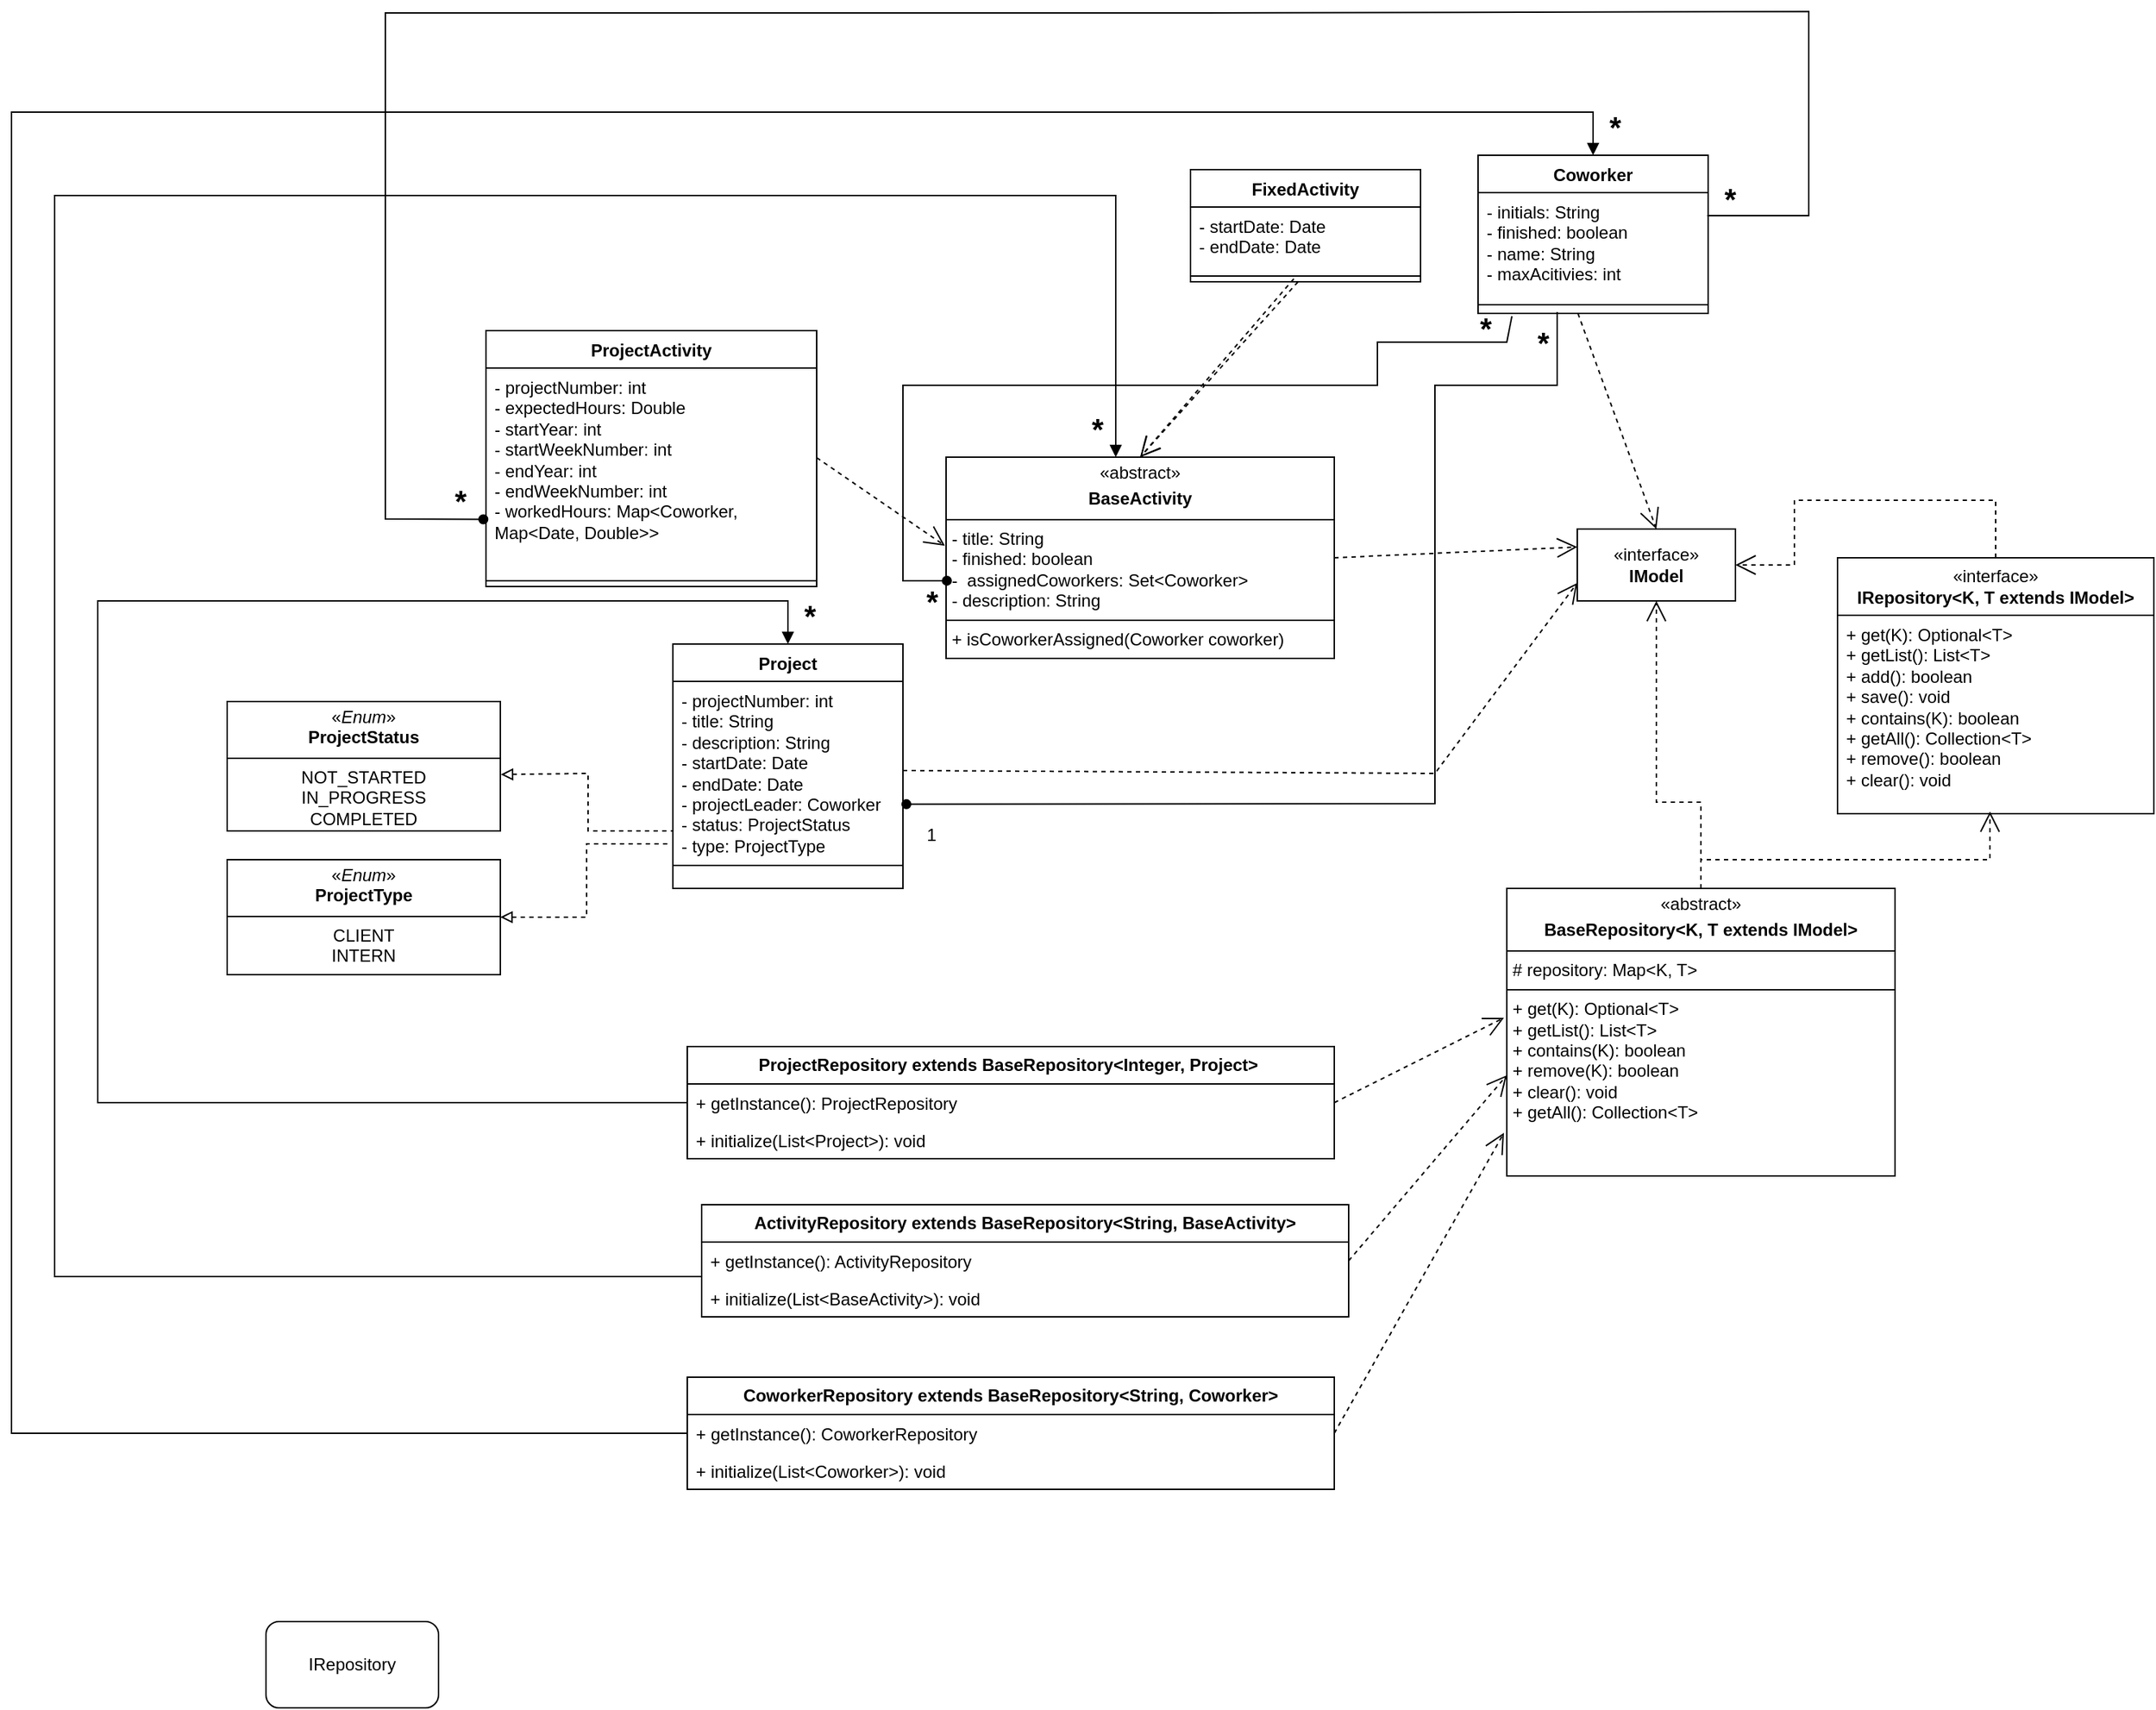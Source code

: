 <mxfile version="27.0.3">
  <diagram id="C5RBs43oDa-KdzZeNtuy" name="Page-1">
    <mxGraphModel dx="3166" dy="2806" grid="1" gridSize="10" guides="1" tooltips="1" connect="1" arrows="1" fold="1" page="1" pageScale="1" pageWidth="827" pageHeight="1169" math="0" shadow="0">
      <root>
        <mxCell id="WIyWlLk6GJQsqaUBKTNV-0" />
        <mxCell id="WIyWlLk6GJQsqaUBKTNV-1" parent="WIyWlLk6GJQsqaUBKTNV-0" />
        <mxCell id="IBaH23aDXtOCL7bZwqXn-1" value="«interface»&lt;div&gt;&lt;b&gt;IRepository&lt;/b&gt;&lt;span style=&quot;background-color: transparent;&quot;&gt;&lt;b&gt;&amp;lt;K, T extends IModel&amp;gt;&lt;/b&gt;&lt;/span&gt;&lt;/div&gt;" style="swimlane;fontStyle=0;childLayout=stackLayout;horizontal=1;startSize=40;fillColor=none;horizontalStack=0;resizeParent=1;resizeParentMax=0;resizeLast=0;collapsible=1;marginBottom=0;whiteSpace=wrap;html=1;" parent="WIyWlLk6GJQsqaUBKTNV-1" vertex="1">
          <mxGeometry x="560" y="-400" width="220" height="178" as="geometry" />
        </mxCell>
        <mxCell id="IBaH23aDXtOCL7bZwqXn-4" value="&lt;div&gt;+ get(K):&amp;nbsp;&lt;span style=&quot;background-color: transparent;&quot;&gt;Optional&amp;lt;T&amp;gt;&lt;/span&gt;&lt;/div&gt;&lt;div&gt;&lt;span style=&quot;background-color: transparent; color: light-dark(rgb(0, 0, 0), rgb(255, 255, 255));&quot;&gt;+ getList(): List&amp;lt;T&amp;gt;&lt;/span&gt;&lt;/div&gt;+&amp;nbsp;add(): boolean&lt;div&gt;+ save(): void&lt;/div&gt;&lt;div&gt;+ contains(K): boolean&lt;/div&gt;&lt;div&gt;+ getAll(): Collection&amp;lt;T&amp;gt;&lt;/div&gt;&lt;div&gt;+ remove(): boolean&lt;/div&gt;&lt;div&gt;+ clear(): void&lt;/div&gt;" style="text;strokeColor=none;fillColor=none;align=left;verticalAlign=top;spacingLeft=4;spacingRight=4;overflow=hidden;rotatable=0;points=[[0,0.5],[1,0.5]];portConstraint=eastwest;whiteSpace=wrap;html=1;" parent="IBaH23aDXtOCL7bZwqXn-1" vertex="1">
          <mxGeometry y="40" width="220" height="138" as="geometry" />
        </mxCell>
        <mxCell id="IBaH23aDXtOCL7bZwqXn-11" value="«interface»&lt;br&gt;&lt;b&gt;IModel&lt;/b&gt;" style="html=1;whiteSpace=wrap;" parent="WIyWlLk6GJQsqaUBKTNV-1" vertex="1">
          <mxGeometry x="379" y="-420" width="110" height="50" as="geometry" />
        </mxCell>
        <mxCell id="IBaH23aDXtOCL7bZwqXn-13" value="" style="endArrow=open;endSize=12;dashed=1;html=1;rounded=0;exitX=0.5;exitY=0;exitDx=0;exitDy=0;entryX=1;entryY=0.5;entryDx=0;entryDy=0;" parent="WIyWlLk6GJQsqaUBKTNV-1" source="IBaH23aDXtOCL7bZwqXn-1" target="IBaH23aDXtOCL7bZwqXn-11" edge="1">
          <mxGeometry width="160" relative="1" as="geometry">
            <mxPoint x="360" y="-200" as="sourcePoint" />
            <mxPoint x="520" y="-200" as="targetPoint" />
            <Array as="points">
              <mxPoint x="670" y="-440" />
              <mxPoint x="530" y="-440" />
              <mxPoint x="530" y="-395" />
            </Array>
            <mxPoint as="offset" />
          </mxGeometry>
        </mxCell>
        <mxCell id="IBaH23aDXtOCL7bZwqXn-14" value="&lt;p style=&quot;margin:0px;margin-top:4px;text-align:center;&quot;&gt;«abstract»&lt;/p&gt;&lt;p style=&quot;margin:0px;margin-top:4px;text-align:center;&quot;&gt;&lt;b&gt;BaseRepository&lt;/b&gt;&lt;span style=&quot;background-color: transparent; text-align: left;&quot;&gt;&lt;b&gt;&amp;lt;K, T extends IModel&amp;gt;&lt;/b&gt;&lt;/span&gt;&lt;/p&gt;&lt;hr size=&quot;1&quot; style=&quot;border-style:solid;&quot;&gt;&lt;p style=&quot;margin:0px;margin-left:4px;&quot;&gt;# repository: Map&amp;lt;K, T&amp;gt;&amp;nbsp;&amp;nbsp;&lt;/p&gt;&lt;hr size=&quot;1&quot; style=&quot;border-style:solid;&quot;&gt;&lt;p style=&quot;margin:0px;margin-left:4px;&quot;&gt;&lt;span style=&quot;background-color: transparent; color: light-dark(rgb(0, 0, 0), rgb(255, 255, 255));&quot;&gt;+ get(K): Optional&amp;lt;T&amp;gt;&amp;nbsp; &amp;nbsp; &amp;nbsp; &amp;nbsp; &amp;nbsp; &amp;nbsp; &amp;nbsp; &amp;nbsp; &amp;nbsp; &amp;nbsp; &amp;nbsp; &amp;nbsp; &amp;nbsp; &amp;nbsp; &amp;nbsp; &amp;nbsp; &amp;nbsp; &amp;nbsp; &amp;nbsp; &amp;nbsp;&lt;/span&gt;&lt;/p&gt;&lt;p style=&quot;margin:0px;margin-left:4px;&quot;&gt;+ getList(): List&amp;lt;T&amp;gt;&amp;nbsp; &amp;nbsp; &amp;nbsp; &amp;nbsp; &amp;nbsp; &amp;nbsp; &amp;nbsp; &amp;nbsp; &amp;nbsp; &amp;nbsp; &amp;nbsp; &amp;nbsp; &amp;nbsp; &amp;nbsp; &amp;nbsp; &amp;nbsp; &amp;nbsp; &amp;nbsp; &amp;nbsp; &amp;nbsp;&amp;nbsp;&lt;/p&gt;&lt;p style=&quot;margin:0px;margin-left:4px;&quot;&gt;+ contains(K): boolean&amp;nbsp; &amp;nbsp; &amp;nbsp; &amp;nbsp; &amp;nbsp; &amp;nbsp; &amp;nbsp; &amp;nbsp; &amp;nbsp; &amp;nbsp; &amp;nbsp; &amp;nbsp; &amp;nbsp; &amp;nbsp; &amp;nbsp; &amp;nbsp; &amp;nbsp; &amp;nbsp; &amp;nbsp;&amp;nbsp;&lt;/p&gt;&lt;p style=&quot;margin:0px;margin-left:4px;&quot;&gt;+ remove(K): boolean&amp;nbsp; &amp;nbsp; &amp;nbsp; &amp;nbsp; &amp;nbsp; &amp;nbsp; &amp;nbsp; &amp;nbsp; &amp;nbsp; &amp;nbsp; &amp;nbsp; &amp;nbsp; &amp;nbsp; &amp;nbsp; &amp;nbsp; &amp;nbsp; &amp;nbsp; &amp;nbsp; &amp;nbsp; &amp;nbsp;&amp;nbsp;&lt;/p&gt;&lt;p style=&quot;margin:0px;margin-left:4px;&quot;&gt;+ clear(): void&amp;nbsp; &amp;nbsp; &amp;nbsp; &amp;nbsp; &amp;nbsp; &amp;nbsp; &amp;nbsp; &amp;nbsp; &amp;nbsp; &amp;nbsp; &amp;nbsp; &amp;nbsp; &amp;nbsp; &amp;nbsp; &amp;nbsp; &amp;nbsp; &amp;nbsp; &amp;nbsp; &amp;nbsp; &amp;nbsp; &amp;nbsp; &amp;nbsp;&amp;nbsp;&lt;/p&gt;&lt;p style=&quot;margin:0px;margin-left:4px;&quot;&gt;+ getAll(): Collection&amp;lt;T&amp;gt;&amp;nbsp;&amp;nbsp;&lt;/p&gt;" style="verticalAlign=top;align=left;overflow=fill;html=1;whiteSpace=wrap;" parent="WIyWlLk6GJQsqaUBKTNV-1" vertex="1">
          <mxGeometry x="330" y="-170" width="270" height="200" as="geometry" />
        </mxCell>
        <mxCell id="IBaH23aDXtOCL7bZwqXn-15" value="" style="endArrow=open;endSize=12;dashed=1;html=1;rounded=0;exitX=0.5;exitY=0;exitDx=0;exitDy=0;entryX=0.5;entryY=1;entryDx=0;entryDy=0;" parent="WIyWlLk6GJQsqaUBKTNV-1" source="IBaH23aDXtOCL7bZwqXn-14" target="IBaH23aDXtOCL7bZwqXn-11" edge="1">
          <mxGeometry width="160" relative="1" as="geometry">
            <mxPoint x="401" y="-227" as="sourcePoint" />
            <mxPoint x="220" y="-222" as="targetPoint" />
            <Array as="points">
              <mxPoint x="465" y="-230" />
              <mxPoint x="434" y="-230" />
            </Array>
            <mxPoint as="offset" />
          </mxGeometry>
        </mxCell>
        <mxCell id="IBaH23aDXtOCL7bZwqXn-16" value="" style="endArrow=open;endSize=12;dashed=1;html=1;rounded=0;exitX=0.5;exitY=0;exitDx=0;exitDy=0;entryX=0.482;entryY=0.989;entryDx=0;entryDy=0;entryPerimeter=0;" parent="WIyWlLk6GJQsqaUBKTNV-1" source="IBaH23aDXtOCL7bZwqXn-14" target="IBaH23aDXtOCL7bZwqXn-4" edge="1">
          <mxGeometry width="160" relative="1" as="geometry">
            <mxPoint x="691" y="-22" as="sourcePoint" />
            <mxPoint x="660" y="-222" as="targetPoint" />
            <Array as="points">
              <mxPoint x="465" y="-190" />
              <mxPoint x="666" y="-190" />
            </Array>
            <mxPoint as="offset" />
          </mxGeometry>
        </mxCell>
        <mxCell id="IBaH23aDXtOCL7bZwqXn-18" value="&lt;b&gt;ActivityRepository extends BaseRepository&amp;lt;String, BaseActivity&amp;gt;&lt;/b&gt;" style="swimlane;fontStyle=0;childLayout=stackLayout;horizontal=1;startSize=26;fillColor=none;horizontalStack=0;resizeParent=1;resizeParentMax=0;resizeLast=0;collapsible=1;marginBottom=0;whiteSpace=wrap;html=1;" parent="WIyWlLk6GJQsqaUBKTNV-1" vertex="1">
          <mxGeometry x="-230" y="50" width="450" height="78" as="geometry" />
        </mxCell>
        <mxCell id="IBaH23aDXtOCL7bZwqXn-19" value="+&amp;nbsp;getInstance(): ActivityRepository" style="text;strokeColor=none;fillColor=none;align=left;verticalAlign=top;spacingLeft=4;spacingRight=4;overflow=hidden;rotatable=0;points=[[0,0.5],[1,0.5]];portConstraint=eastwest;whiteSpace=wrap;html=1;" parent="IBaH23aDXtOCL7bZwqXn-18" vertex="1">
          <mxGeometry y="26" width="450" height="26" as="geometry" />
        </mxCell>
        <mxCell id="IBaH23aDXtOCL7bZwqXn-20" value="+ initialize(List&amp;lt;BaseActivity&amp;gt;): void" style="text;strokeColor=none;fillColor=none;align=left;verticalAlign=top;spacingLeft=4;spacingRight=4;overflow=hidden;rotatable=0;points=[[0,0.5],[1,0.5]];portConstraint=eastwest;whiteSpace=wrap;html=1;" parent="IBaH23aDXtOCL7bZwqXn-18" vertex="1">
          <mxGeometry y="52" width="450" height="26" as="geometry" />
        </mxCell>
        <mxCell id="IBaH23aDXtOCL7bZwqXn-23" value="&lt;b&gt;CoworkerRepository extends BaseRepository&amp;lt;String, Coworker&amp;gt;&lt;/b&gt;" style="swimlane;fontStyle=0;childLayout=stackLayout;horizontal=1;startSize=26;fillColor=none;horizontalStack=0;resizeParent=1;resizeParentMax=0;resizeLast=0;collapsible=1;marginBottom=0;whiteSpace=wrap;html=1;" parent="WIyWlLk6GJQsqaUBKTNV-1" vertex="1">
          <mxGeometry x="-240" y="170" width="450" height="78" as="geometry" />
        </mxCell>
        <mxCell id="IBaH23aDXtOCL7bZwqXn-24" value="+&amp;nbsp;getInstance(): CoworkerRepository" style="text;strokeColor=none;fillColor=none;align=left;verticalAlign=top;spacingLeft=4;spacingRight=4;overflow=hidden;rotatable=0;points=[[0,0.5],[1,0.5]];portConstraint=eastwest;whiteSpace=wrap;html=1;" parent="IBaH23aDXtOCL7bZwqXn-23" vertex="1">
          <mxGeometry y="26" width="450" height="26" as="geometry" />
        </mxCell>
        <mxCell id="IBaH23aDXtOCL7bZwqXn-25" value="+ initialize(List&amp;lt;Coworker&amp;gt;): void" style="text;strokeColor=none;fillColor=none;align=left;verticalAlign=top;spacingLeft=4;spacingRight=4;overflow=hidden;rotatable=0;points=[[0,0.5],[1,0.5]];portConstraint=eastwest;whiteSpace=wrap;html=1;" parent="IBaH23aDXtOCL7bZwqXn-23" vertex="1">
          <mxGeometry y="52" width="450" height="26" as="geometry" />
        </mxCell>
        <mxCell id="IBaH23aDXtOCL7bZwqXn-26" value="&lt;b&gt;ProjectRepository extends BaseRepository&amp;lt;Integer, Project&amp;gt;&amp;nbsp;&lt;/b&gt;" style="swimlane;fontStyle=0;childLayout=stackLayout;horizontal=1;startSize=26;fillColor=none;horizontalStack=0;resizeParent=1;resizeParentMax=0;resizeLast=0;collapsible=1;marginBottom=0;whiteSpace=wrap;html=1;" parent="WIyWlLk6GJQsqaUBKTNV-1" vertex="1">
          <mxGeometry x="-240" y="-60" width="450" height="78" as="geometry" />
        </mxCell>
        <mxCell id="IBaH23aDXtOCL7bZwqXn-27" value="+&amp;nbsp;getInstance(): ProjectRepository" style="text;strokeColor=none;fillColor=none;align=left;verticalAlign=top;spacingLeft=4;spacingRight=4;overflow=hidden;rotatable=0;points=[[0,0.5],[1,0.5]];portConstraint=eastwest;whiteSpace=wrap;html=1;" parent="IBaH23aDXtOCL7bZwqXn-26" vertex="1">
          <mxGeometry y="26" width="450" height="26" as="geometry" />
        </mxCell>
        <mxCell id="IBaH23aDXtOCL7bZwqXn-28" value="+ initialize(List&amp;lt;Project&amp;gt;): void" style="text;strokeColor=none;fillColor=none;align=left;verticalAlign=top;spacingLeft=4;spacingRight=4;overflow=hidden;rotatable=0;points=[[0,0.5],[1,0.5]];portConstraint=eastwest;whiteSpace=wrap;html=1;" parent="IBaH23aDXtOCL7bZwqXn-26" vertex="1">
          <mxGeometry y="52" width="450" height="26" as="geometry" />
        </mxCell>
        <mxCell id="IBaH23aDXtOCL7bZwqXn-29" value="" style="endArrow=open;endSize=12;dashed=1;html=1;rounded=0;exitX=1;exitY=0.5;exitDx=0;exitDy=0;entryX=0;entryY=0.65;entryDx=0;entryDy=0;entryPerimeter=0;" parent="WIyWlLk6GJQsqaUBKTNV-1" source="IBaH23aDXtOCL7bZwqXn-19" target="IBaH23aDXtOCL7bZwqXn-14" edge="1">
          <mxGeometry x="0.001" width="160" relative="1" as="geometry">
            <mxPoint x="150" y="50" as="sourcePoint" />
            <mxPoint x="310" y="50" as="targetPoint" />
            <mxPoint as="offset" />
          </mxGeometry>
        </mxCell>
        <mxCell id="IBaH23aDXtOCL7bZwqXn-30" value="" style="endArrow=open;endSize=12;dashed=1;html=1;rounded=0;exitX=1;exitY=0.5;exitDx=0;exitDy=0;" parent="WIyWlLk6GJQsqaUBKTNV-1" source="IBaH23aDXtOCL7bZwqXn-24" edge="1">
          <mxGeometry width="160" relative="1" as="geometry">
            <mxPoint x="150" y="50" as="sourcePoint" />
            <mxPoint x="328" as="targetPoint" />
          </mxGeometry>
        </mxCell>
        <mxCell id="IBaH23aDXtOCL7bZwqXn-31" value="" style="endArrow=open;endSize=12;dashed=1;html=1;rounded=0;exitX=1;exitY=0.5;exitDx=0;exitDy=0;" parent="WIyWlLk6GJQsqaUBKTNV-1" source="IBaH23aDXtOCL7bZwqXn-27" edge="1">
          <mxGeometry width="160" relative="1" as="geometry">
            <mxPoint x="150" y="50" as="sourcePoint" />
            <mxPoint x="328" y="-80" as="targetPoint" />
          </mxGeometry>
        </mxCell>
        <mxCell id="IBaH23aDXtOCL7bZwqXn-39" value="&lt;p style=&quot;margin:0px;margin-top:4px;text-align:center;&quot;&gt;«abstract»&lt;/p&gt;&lt;p style=&quot;text-align: center; margin: 4px 0px 0px;&quot;&gt;&lt;span style=&quot;background-color: transparent; text-align: left;&quot;&gt;&lt;b&gt;BaseActivity&lt;/b&gt;&lt;/span&gt;&lt;/p&gt;&lt;hr size=&quot;1&quot; style=&quot;border-style:solid;&quot;&gt;&lt;p style=&quot;margin:0px;margin-left:4px;&quot;&gt;- title: String&lt;/p&gt;&lt;p style=&quot;margin:0px;margin-left:4px;&quot;&gt;&lt;span style=&quot;background-color: transparent; color: light-dark(rgb(0, 0, 0), rgb(255, 255, 255));&quot;&gt;- finished: boolean&lt;/span&gt;&lt;/p&gt;&lt;p style=&quot;margin:0px;margin-left:4px;&quot;&gt;&lt;span style=&quot;background-color: transparent; color: light-dark(rgb(0, 0, 0), rgb(255, 255, 255));&quot;&gt;-&amp;nbsp;&amp;nbsp;&lt;/span&gt;&lt;span style=&quot;background-color: transparent;&quot;&gt;assignedCoworkers:&amp;nbsp;&lt;/span&gt;&lt;span style=&quot;background-color: transparent;&quot;&gt;Set&amp;lt;Coworker&amp;gt;&lt;/span&gt;&lt;/p&gt;&lt;p style=&quot;margin:0px;margin-left:4px;&quot;&gt;&lt;span style=&quot;background-color: transparent; color: light-dark(rgb(0, 0, 0), rgb(255, 255, 255));&quot;&gt;- description: String&amp;nbsp;&amp;nbsp;&lt;/span&gt;&lt;/p&gt;&lt;hr size=&quot;1&quot; style=&quot;border-style:solid;&quot;&gt;&lt;p style=&quot;margin:0px;margin-left:4px;&quot;&gt;+&amp;nbsp;&lt;span style=&quot;background-color: transparent;&quot;&gt;isCoworkerAssigned(Coworker coworker)&amp;nbsp; &amp;nbsp; &amp;nbsp; &amp;nbsp; &amp;nbsp;&lt;/span&gt;&lt;/p&gt;" style="verticalAlign=top;align=left;overflow=fill;html=1;whiteSpace=wrap;" vertex="1" parent="WIyWlLk6GJQsqaUBKTNV-1">
          <mxGeometry x="-60" y="-470" width="270" height="140" as="geometry" />
        </mxCell>
        <mxCell id="8_3VZWDGs2OUQGdUfCkf-6" value="Coworker&lt;div&gt;&lt;br&gt;&lt;/div&gt;" style="swimlane;fontStyle=1;align=center;verticalAlign=top;childLayout=stackLayout;horizontal=1;startSize=26;horizontalStack=0;resizeParent=1;resizeParentMax=0;resizeLast=0;collapsible=1;marginBottom=0;whiteSpace=wrap;html=1;" vertex="1" parent="WIyWlLk6GJQsqaUBKTNV-1">
          <mxGeometry x="310" y="-680" width="160" height="110" as="geometry" />
        </mxCell>
        <mxCell id="8_3VZWDGs2OUQGdUfCkf-7" value="- initials: String&lt;div&gt;- finished: boolean&lt;/div&gt;&lt;div&gt;- name: String&lt;/div&gt;&lt;div&gt;- maxAcitivies: int&lt;/div&gt;" style="text;strokeColor=none;fillColor=none;align=left;verticalAlign=top;spacingLeft=4;spacingRight=4;overflow=hidden;rotatable=0;points=[[0,0.5],[1,0.5]];portConstraint=eastwest;whiteSpace=wrap;html=1;" vertex="1" parent="8_3VZWDGs2OUQGdUfCkf-6">
          <mxGeometry y="26" width="160" height="74" as="geometry" />
        </mxCell>
        <mxCell id="8_3VZWDGs2OUQGdUfCkf-8" value="" style="line;strokeWidth=1;fillColor=none;align=left;verticalAlign=middle;spacingTop=-1;spacingLeft=3;spacingRight=3;rotatable=0;labelPosition=right;points=[];portConstraint=eastwest;strokeColor=inherit;" vertex="1" parent="8_3VZWDGs2OUQGdUfCkf-6">
          <mxGeometry y="100" width="160" height="8" as="geometry" />
        </mxCell>
        <mxCell id="8_3VZWDGs2OUQGdUfCkf-9" value="&lt;br&gt;&lt;div&gt;&lt;br&gt;&lt;/div&gt;" style="text;strokeColor=none;fillColor=none;align=left;verticalAlign=top;spacingLeft=4;spacingRight=4;overflow=hidden;rotatable=0;points=[[0,0.5],[1,0.5]];portConstraint=eastwest;whiteSpace=wrap;html=1;" vertex="1" parent="8_3VZWDGs2OUQGdUfCkf-6">
          <mxGeometry y="108" width="160" height="2" as="geometry" />
        </mxCell>
        <mxCell id="IBaH23aDXtOCL7bZwqXn-40" value="" style="endArrow=open;endSize=12;dashed=1;html=1;rounded=0;entryX=0;entryY=0.25;entryDx=0;entryDy=0;exitX=1;exitY=0.5;exitDx=0;exitDy=0;" edge="1" parent="WIyWlLk6GJQsqaUBKTNV-1" source="IBaH23aDXtOCL7bZwqXn-39" target="IBaH23aDXtOCL7bZwqXn-11">
          <mxGeometry width="160" relative="1" as="geometry">
            <mxPoint x="260" y="-360" as="sourcePoint" />
            <mxPoint x="190" y="-200" as="targetPoint" />
          </mxGeometry>
        </mxCell>
        <mxCell id="8_3VZWDGs2OUQGdUfCkf-11" value="" style="endArrow=open;endSize=12;dashed=1;html=1;rounded=0;exitX=0.434;exitY=0.98;exitDx=0;exitDy=0;exitPerimeter=0;entryX=0.5;entryY=0;entryDx=0;entryDy=0;" edge="1" parent="WIyWlLk6GJQsqaUBKTNV-1" source="8_3VZWDGs2OUQGdUfCkf-9" target="IBaH23aDXtOCL7bZwqXn-11">
          <mxGeometry x="0.032" y="4" width="160" relative="1" as="geometry">
            <mxPoint x="190" y="-480" as="sourcePoint" />
            <mxPoint x="350" y="-480" as="targetPoint" />
            <mxPoint as="offset" />
          </mxGeometry>
        </mxCell>
        <mxCell id="8_3VZWDGs2OUQGdUfCkf-12" value="FixedActivity" style="swimlane;fontStyle=1;align=center;verticalAlign=top;childLayout=stackLayout;horizontal=1;startSize=26;horizontalStack=0;resizeParent=1;resizeParentMax=0;resizeLast=0;collapsible=1;marginBottom=0;whiteSpace=wrap;html=1;" vertex="1" parent="WIyWlLk6GJQsqaUBKTNV-1">
          <mxGeometry x="110" y="-670" width="160" height="78" as="geometry" />
        </mxCell>
        <mxCell id="8_3VZWDGs2OUQGdUfCkf-13" value="- startDate: Date&lt;div&gt;- endDate: Date&lt;/div&gt;&lt;div&gt;&lt;br&gt;&lt;/div&gt;" style="text;strokeColor=none;fillColor=none;align=left;verticalAlign=top;spacingLeft=4;spacingRight=4;overflow=hidden;rotatable=0;points=[[0,0.5],[1,0.5]];portConstraint=eastwest;whiteSpace=wrap;html=1;" vertex="1" parent="8_3VZWDGs2OUQGdUfCkf-12">
          <mxGeometry y="26" width="160" height="44" as="geometry" />
        </mxCell>
        <mxCell id="8_3VZWDGs2OUQGdUfCkf-14" value="" style="line;strokeWidth=1;fillColor=none;align=left;verticalAlign=middle;spacingTop=-1;spacingLeft=3;spacingRight=3;rotatable=0;labelPosition=right;points=[];portConstraint=eastwest;strokeColor=inherit;" vertex="1" parent="8_3VZWDGs2OUQGdUfCkf-12">
          <mxGeometry y="70" width="160" height="8" as="geometry" />
        </mxCell>
        <mxCell id="xcSbVINdADpEaHBpWQ3A-0" value="&lt;div&gt;Project&lt;/div&gt;" style="swimlane;fontStyle=1;align=center;verticalAlign=top;childLayout=stackLayout;horizontal=1;startSize=26;horizontalStack=0;resizeParent=1;resizeParentMax=0;resizeLast=0;collapsible=1;marginBottom=0;whiteSpace=wrap;html=1;" vertex="1" parent="WIyWlLk6GJQsqaUBKTNV-1">
          <mxGeometry x="-250" y="-340" width="160" height="170" as="geometry" />
        </mxCell>
        <mxCell id="xcSbVINdADpEaHBpWQ3A-1" value="- projectNumber: int&lt;div&gt;- title: String&lt;/div&gt;&lt;div&gt;- description: String&lt;/div&gt;&lt;div&gt;- startDate: Date&lt;/div&gt;&lt;div&gt;-&amp;nbsp;endDate: Date&lt;/div&gt;&lt;div&gt;-&amp;nbsp;projectLeader: Coworker&lt;/div&gt;&lt;div&gt;-&amp;nbsp;status:&amp;nbsp;ProjectStatus&lt;/div&gt;&lt;div&gt;-&amp;nbsp;type:&amp;nbsp;ProjectType&lt;/div&gt;&lt;div&gt;&lt;br&gt;&lt;/div&gt;" style="text;strokeColor=none;fillColor=none;align=left;verticalAlign=top;spacingLeft=4;spacingRight=4;overflow=hidden;rotatable=0;points=[[0,0.5],[1,0.5]];portConstraint=eastwest;whiteSpace=wrap;html=1;" vertex="1" parent="xcSbVINdADpEaHBpWQ3A-0">
          <mxGeometry y="26" width="160" height="124" as="geometry" />
        </mxCell>
        <mxCell id="xcSbVINdADpEaHBpWQ3A-2" value="" style="line;strokeWidth=1;fillColor=none;align=left;verticalAlign=middle;spacingTop=-1;spacingLeft=3;spacingRight=3;rotatable=0;labelPosition=right;points=[];portConstraint=eastwest;strokeColor=inherit;" vertex="1" parent="xcSbVINdADpEaHBpWQ3A-0">
          <mxGeometry y="150" width="160" height="8" as="geometry" />
        </mxCell>
        <mxCell id="xcSbVINdADpEaHBpWQ3A-3" value="&lt;div&gt;&lt;br&gt;&lt;/div&gt;" style="text;strokeColor=none;fillColor=none;align=left;verticalAlign=top;spacingLeft=4;spacingRight=4;overflow=hidden;rotatable=0;points=[[0,0.5],[1,0.5]];portConstraint=eastwest;whiteSpace=wrap;html=1;" vertex="1" parent="xcSbVINdADpEaHBpWQ3A-0">
          <mxGeometry y="158" width="160" height="12" as="geometry" />
        </mxCell>
        <mxCell id="xcSbVINdADpEaHBpWQ3A-4" value="" style="endArrow=open;endSize=12;dashed=1;html=1;rounded=0;exitX=1;exitY=0.5;exitDx=0;exitDy=0;entryX=0;entryY=0.75;entryDx=0;entryDy=0;" edge="1" parent="WIyWlLk6GJQsqaUBKTNV-1" source="xcSbVINdADpEaHBpWQ3A-1" target="IBaH23aDXtOCL7bZwqXn-11">
          <mxGeometry x="0.001" width="160" relative="1" as="geometry">
            <mxPoint x="170" y="-230" as="sourcePoint" />
            <mxPoint x="380" y="-390" as="targetPoint" />
            <Array as="points">
              <mxPoint x="280" y="-250" />
            </Array>
            <mxPoint as="offset" />
          </mxGeometry>
        </mxCell>
        <mxCell id="8_3VZWDGs2OUQGdUfCkf-16" value="" style="endArrow=open;endSize=12;dashed=1;html=1;rounded=0;exitX=0.449;exitY=0.74;exitDx=0;exitDy=0;exitPerimeter=0;entryX=0.5;entryY=0;entryDx=0;entryDy=0;" edge="1" parent="WIyWlLk6GJQsqaUBKTNV-1" source="8_3VZWDGs2OUQGdUfCkf-14" target="IBaH23aDXtOCL7bZwqXn-39">
          <mxGeometry x="-0.002" width="160" relative="1" as="geometry">
            <mxPoint x="10" y="-530" as="sourcePoint" />
            <mxPoint x="270" y="-430" as="targetPoint" />
            <mxPoint as="offset" />
          </mxGeometry>
        </mxCell>
        <mxCell id="0GHGL-jmJ7IYMnxAHmQY-1" value="" style="endArrow=open;endSize=12;dashed=1;html=1;rounded=0;entryX=0.5;entryY=0;entryDx=0;entryDy=0;exitX=0.467;exitY=1.014;exitDx=0;exitDy=0;exitPerimeter=0;" edge="1" parent="WIyWlLk6GJQsqaUBKTNV-1" source="8_3VZWDGs2OUQGdUfCkf-14" target="IBaH23aDXtOCL7bZwqXn-39">
          <mxGeometry width="160" relative="1" as="geometry">
            <mxPoint x="-20" y="-510" as="sourcePoint" />
            <mxPoint x="60" y="-350" as="targetPoint" />
          </mxGeometry>
        </mxCell>
        <mxCell id="8_3VZWDGs2OUQGdUfCkf-29" value="IRepository" style="rounded=1;whiteSpace=wrap;html=1;" vertex="1" parent="WIyWlLk6GJQsqaUBKTNV-1">
          <mxGeometry x="-533" y="340" width="120" height="60" as="geometry" />
        </mxCell>
        <mxCell id="0GHGL-jmJ7IYMnxAHmQY-2" value="ProjectActivity" style="swimlane;fontStyle=1;align=center;verticalAlign=top;childLayout=stackLayout;horizontal=1;startSize=26;horizontalStack=0;resizeParent=1;resizeParentMax=0;resizeLast=0;collapsible=1;marginBottom=0;whiteSpace=wrap;html=1;" vertex="1" parent="WIyWlLk6GJQsqaUBKTNV-1">
          <mxGeometry x="-380" y="-558" width="230" height="178" as="geometry" />
        </mxCell>
        <mxCell id="0GHGL-jmJ7IYMnxAHmQY-3" value="- projectNumber: int&lt;div&gt;- expectedHours: Double&lt;/div&gt;&lt;div&gt;-&amp;nbsp;startYear: int&lt;/div&gt;&lt;div&gt;-&amp;nbsp;startWeekNumber: int&lt;/div&gt;&lt;div&gt;-&amp;nbsp;endYear: int&lt;/div&gt;&lt;div&gt;-&amp;nbsp;endWeekNumber: int&lt;/div&gt;&lt;div&gt;-&amp;nbsp;workedHours:&amp;nbsp;Map&amp;lt;Coworker, Map&amp;lt;Date, Double&amp;gt;&amp;gt;&lt;/div&gt;&lt;div&gt;&lt;br&gt;&lt;/div&gt;" style="text;strokeColor=none;fillColor=none;align=left;verticalAlign=top;spacingLeft=4;spacingRight=4;overflow=hidden;rotatable=0;points=[[0,0.5],[1,0.5]];portConstraint=eastwest;whiteSpace=wrap;html=1;" vertex="1" parent="0GHGL-jmJ7IYMnxAHmQY-2">
          <mxGeometry y="26" width="230" height="144" as="geometry" />
        </mxCell>
        <mxCell id="0GHGL-jmJ7IYMnxAHmQY-4" value="" style="line;strokeWidth=1;fillColor=none;align=left;verticalAlign=middle;spacingTop=-1;spacingLeft=3;spacingRight=3;rotatable=0;labelPosition=right;points=[];portConstraint=eastwest;strokeColor=inherit;" vertex="1" parent="0GHGL-jmJ7IYMnxAHmQY-2">
          <mxGeometry y="170" width="230" height="8" as="geometry" />
        </mxCell>
        <mxCell id="0GHGL-jmJ7IYMnxAHmQY-5" value="&lt;p style=&quot;margin:0px;margin-top:4px;text-align:center;&quot;&gt;&lt;span style=&quot;background-color: transparent; color: light-dark(rgb(0, 0, 0), rgb(255, 255, 255));&quot;&gt;«&lt;/span&gt;&lt;i&gt;Enum&lt;/i&gt;»&lt;br&gt;&lt;b&gt;ProjectStatus&lt;/b&gt;&lt;/p&gt;&lt;hr size=&quot;1&quot; style=&quot;border-style:solid;&quot;&gt;&lt;p style=&quot;margin:0px;margin-left:4px;&quot;&gt;&lt;/p&gt;&lt;div style=&quot;text-align: center;&quot;&gt;NOT_STARTED&lt;/div&gt;&lt;div style=&quot;text-align: center;&quot;&gt;IN_PROGRESS&lt;/div&gt;&lt;div style=&quot;text-align: center;&quot;&gt;COMPLETED&lt;/div&gt;&lt;p&gt;&lt;/p&gt;" style="verticalAlign=top;align=left;overflow=fill;html=1;whiteSpace=wrap;" vertex="1" parent="WIyWlLk6GJQsqaUBKTNV-1">
          <mxGeometry x="-560" y="-300" width="190" height="90" as="geometry" />
        </mxCell>
        <mxCell id="0GHGL-jmJ7IYMnxAHmQY-6" value="&lt;p style=&quot;margin:0px;margin-top:4px;text-align:center;&quot;&gt;&lt;span style=&quot;background-color: transparent; color: light-dark(rgb(0, 0, 0), rgb(255, 255, 255));&quot;&gt;«&lt;/span&gt;&lt;i&gt;Enum&lt;/i&gt;»&lt;br&gt;&lt;b&gt;ProjectType&lt;/b&gt;&lt;/p&gt;&lt;hr size=&quot;1&quot; style=&quot;border-style:solid;&quot;&gt;&lt;p style=&quot;margin:0px;margin-left:4px;&quot;&gt;&lt;/p&gt;&lt;div style=&quot;text-align: center;&quot;&gt;CLIENT&lt;/div&gt;&lt;div style=&quot;text-align: center;&quot;&gt;INTERN&lt;/div&gt;&lt;p&gt;&lt;/p&gt;" style="verticalAlign=top;align=left;overflow=fill;html=1;whiteSpace=wrap;" vertex="1" parent="WIyWlLk6GJQsqaUBKTNV-1">
          <mxGeometry x="-560" y="-190" width="190" height="80" as="geometry" />
        </mxCell>
        <mxCell id="0GHGL-jmJ7IYMnxAHmQY-7" value="" style="endArrow=none;dashed=1;endFill=0;endSize=12;html=1;rounded=0;startFill=0;startArrow=block;exitX=1;exitY=0.5;exitDx=0;exitDy=0;entryX=-0.007;entryY=0.911;entryDx=0;entryDy=0;entryPerimeter=0;" edge="1" parent="WIyWlLk6GJQsqaUBKTNV-1" source="0GHGL-jmJ7IYMnxAHmQY-6" target="xcSbVINdADpEaHBpWQ3A-1">
          <mxGeometry width="160" relative="1" as="geometry">
            <mxPoint x="-300" y="-60" as="sourcePoint" />
            <mxPoint x="-320" y="-210" as="targetPoint" />
            <Array as="points">
              <mxPoint x="-310" y="-150" />
              <mxPoint x="-310" y="-201" />
            </Array>
          </mxGeometry>
        </mxCell>
        <mxCell id="0GHGL-jmJ7IYMnxAHmQY-8" value="" style="endArrow=none;dashed=1;endFill=0;endSize=12;html=1;rounded=0;startFill=0;startArrow=block;exitX=1.002;exitY=0.564;exitDx=0;exitDy=0;entryX=-0.007;entryY=0.911;entryDx=0;entryDy=0;entryPerimeter=0;exitPerimeter=0;" edge="1" parent="WIyWlLk6GJQsqaUBKTNV-1" source="0GHGL-jmJ7IYMnxAHmQY-5">
          <mxGeometry width="160" relative="1" as="geometry">
            <mxPoint x="-369" y="-159" as="sourcePoint" />
            <mxPoint x="-250" y="-210" as="targetPoint" />
            <Array as="points">
              <mxPoint x="-309" y="-250" />
              <mxPoint x="-309" y="-210" />
            </Array>
          </mxGeometry>
        </mxCell>
        <mxCell id="0GHGL-jmJ7IYMnxAHmQY-9" value="" style="endArrow=open;endSize=12;dashed=1;html=1;rounded=0;entryX=-0.003;entryY=0.44;entryDx=0;entryDy=0;exitX=1;exitY=0.433;exitDx=0;exitDy=0;exitPerimeter=0;entryPerimeter=0;" edge="1" parent="WIyWlLk6GJQsqaUBKTNV-1" source="0GHGL-jmJ7IYMnxAHmQY-3" target="IBaH23aDXtOCL7bZwqXn-39">
          <mxGeometry width="160" relative="1" as="geometry">
            <mxPoint x="5" y="-586" as="sourcePoint" />
            <mxPoint x="85" y="-460" as="targetPoint" />
          </mxGeometry>
        </mxCell>
        <mxCell id="0GHGL-jmJ7IYMnxAHmQY-10" value="" style="endArrow=block;endFill=1;html=1;edgeStyle=orthogonalEdgeStyle;align=left;verticalAlign=top;rounded=0;" edge="1" parent="WIyWlLk6GJQsqaUBKTNV-1">
          <mxGeometry x="-1" relative="1" as="geometry">
            <mxPoint x="-230" y="100" as="sourcePoint" />
            <mxPoint x="58" y="-470" as="targetPoint" />
            <Array as="points">
              <mxPoint x="-680" y="100" />
              <mxPoint x="-680" y="-652" />
              <mxPoint x="58" y="-652" />
            </Array>
          </mxGeometry>
        </mxCell>
        <mxCell id="0GHGL-jmJ7IYMnxAHmQY-11" value="" style="endArrow=block;endFill=1;html=1;edgeStyle=orthogonalEdgeStyle;align=left;verticalAlign=top;rounded=0;exitX=0;exitY=0.5;exitDx=0;exitDy=0;entryX=0.5;entryY=0;entryDx=0;entryDy=0;" edge="1" parent="WIyWlLk6GJQsqaUBKTNV-1" source="IBaH23aDXtOCL7bZwqXn-24" target="8_3VZWDGs2OUQGdUfCkf-6">
          <mxGeometry x="-1" relative="1" as="geometry">
            <mxPoint x="-230" y="109" as="sourcePoint" />
            <mxPoint x="390" y="-700" as="targetPoint" />
            <Array as="points">
              <mxPoint x="-710" y="209" />
              <mxPoint x="-710" y="-710" />
              <mxPoint x="390" y="-710" />
            </Array>
          </mxGeometry>
        </mxCell>
        <mxCell id="0GHGL-jmJ7IYMnxAHmQY-12" value="" style="endArrow=block;endFill=1;html=1;edgeStyle=orthogonalEdgeStyle;align=left;verticalAlign=top;rounded=0;exitX=0;exitY=0.5;exitDx=0;exitDy=0;entryX=0.5;entryY=0;entryDx=0;entryDy=0;" edge="1" parent="WIyWlLk6GJQsqaUBKTNV-1" source="IBaH23aDXtOCL7bZwqXn-27" target="xcSbVINdADpEaHBpWQ3A-0">
          <mxGeometry x="-1" relative="1" as="geometry">
            <mxPoint x="-220" y="110" as="sourcePoint" />
            <mxPoint x="68" y="-460" as="targetPoint" />
            <Array as="points">
              <mxPoint x="-650" y="-21" />
              <mxPoint x="-650" y="-370" />
              <mxPoint x="-170" y="-370" />
            </Array>
          </mxGeometry>
        </mxCell>
        <mxCell id="0GHGL-jmJ7IYMnxAHmQY-14" value="&lt;font style=&quot;font-size: 21px;&quot;&gt;&lt;b style=&quot;&quot;&gt;*&lt;/b&gt;&lt;/font&gt;" style="text;html=1;align=center;verticalAlign=middle;resizable=0;points=[];autosize=1;strokeColor=none;fillColor=none;" vertex="1" parent="WIyWlLk6GJQsqaUBKTNV-1">
          <mxGeometry x="-170" y="-380" width="30" height="40" as="geometry" />
        </mxCell>
        <mxCell id="0GHGL-jmJ7IYMnxAHmQY-15" value="&lt;font style=&quot;font-size: 21px;&quot;&gt;&lt;b style=&quot;&quot;&gt;*&lt;/b&gt;&lt;/font&gt;" style="text;html=1;align=center;verticalAlign=middle;resizable=0;points=[];autosize=1;strokeColor=none;fillColor=none;" vertex="1" parent="WIyWlLk6GJQsqaUBKTNV-1">
          <mxGeometry x="30" y="-510" width="30" height="40" as="geometry" />
        </mxCell>
        <mxCell id="0GHGL-jmJ7IYMnxAHmQY-16" value="&lt;font style=&quot;font-size: 21px;&quot;&gt;&lt;b style=&quot;&quot;&gt;*&lt;/b&gt;&lt;/font&gt;" style="text;html=1;align=center;verticalAlign=middle;resizable=0;points=[];autosize=1;strokeColor=none;fillColor=none;" vertex="1" parent="WIyWlLk6GJQsqaUBKTNV-1">
          <mxGeometry x="390" y="-720" width="30" height="40" as="geometry" />
        </mxCell>
        <mxCell id="0GHGL-jmJ7IYMnxAHmQY-17" value="" style="endArrow=none;html=1;rounded=0;align=center;verticalAlign=top;endFill=0;labelBackgroundColor=none;endSize=6;startArrow=oval;startFill=1;exitX=1.015;exitY=0.689;exitDx=0;exitDy=0;exitPerimeter=0;" edge="1" parent="WIyWlLk6GJQsqaUBKTNV-1" source="xcSbVINdADpEaHBpWQ3A-1">
          <mxGeometry relative="1" as="geometry">
            <mxPoint x="120" y="-220" as="sourcePoint" />
            <mxPoint x="365" y="-571" as="targetPoint" />
            <Array as="points">
              <mxPoint x="280" y="-229" />
              <mxPoint x="280" y="-520" />
              <mxPoint x="365" y="-520" />
            </Array>
          </mxGeometry>
        </mxCell>
        <mxCell id="0GHGL-jmJ7IYMnxAHmQY-18" value="1" style="text;html=1;align=center;verticalAlign=middle;whiteSpace=wrap;rounded=0;" vertex="1" parent="WIyWlLk6GJQsqaUBKTNV-1">
          <mxGeometry x="-100" y="-222" width="60" height="30" as="geometry" />
        </mxCell>
        <mxCell id="0GHGL-jmJ7IYMnxAHmQY-20" value="&lt;font style=&quot;font-size: 21px;&quot;&gt;&lt;b style=&quot;&quot;&gt;*&lt;/b&gt;&lt;/font&gt;" style="text;html=1;align=center;verticalAlign=middle;resizable=0;points=[];autosize=1;strokeColor=none;fillColor=none;" vertex="1" parent="WIyWlLk6GJQsqaUBKTNV-1">
          <mxGeometry x="340" y="-570" width="30" height="40" as="geometry" />
        </mxCell>
        <mxCell id="0GHGL-jmJ7IYMnxAHmQY-21" value="" style="endArrow=none;html=1;rounded=0;align=center;verticalAlign=top;endFill=0;labelBackgroundColor=none;endSize=6;startArrow=oval;startFill=1;exitX=-0.008;exitY=0.731;exitDx=0;exitDy=0;exitPerimeter=0;entryX=0.996;entryY=0.216;entryDx=0;entryDy=0;entryPerimeter=0;" edge="1" parent="WIyWlLk6GJQsqaUBKTNV-1" source="0GHGL-jmJ7IYMnxAHmQY-3" target="8_3VZWDGs2OUQGdUfCkf-7">
          <mxGeometry relative="1" as="geometry">
            <mxPoint x="-250" y="-488" as="sourcePoint" />
            <mxPoint x="540" y="-590" as="targetPoint" />
            <Array as="points">
              <mxPoint x="-450" y="-427" />
              <mxPoint x="-450" y="-779" />
              <mxPoint x="118" y="-779" />
              <mxPoint x="540" y="-780" />
              <mxPoint x="540" y="-638" />
            </Array>
          </mxGeometry>
        </mxCell>
        <mxCell id="0GHGL-jmJ7IYMnxAHmQY-22" value="&lt;font style=&quot;font-size: 21px;&quot;&gt;&lt;b style=&quot;&quot;&gt;*&lt;/b&gt;&lt;/font&gt;" style="text;html=1;align=center;verticalAlign=middle;resizable=0;points=[];autosize=1;strokeColor=none;fillColor=none;" vertex="1" parent="WIyWlLk6GJQsqaUBKTNV-1">
          <mxGeometry x="470" y="-670" width="30" height="40" as="geometry" />
        </mxCell>
        <mxCell id="0GHGL-jmJ7IYMnxAHmQY-23" value="&lt;font style=&quot;font-size: 21px;&quot;&gt;&lt;b style=&quot;&quot;&gt;*&lt;/b&gt;&lt;/font&gt;" style="text;html=1;align=center;verticalAlign=middle;resizable=0;points=[];autosize=1;strokeColor=none;fillColor=none;" vertex="1" parent="WIyWlLk6GJQsqaUBKTNV-1">
          <mxGeometry x="-413" y="-460" width="30" height="40" as="geometry" />
        </mxCell>
        <mxCell id="0GHGL-jmJ7IYMnxAHmQY-24" value="" style="endArrow=none;html=1;rounded=0;align=center;verticalAlign=top;endFill=0;labelBackgroundColor=none;endSize=6;startArrow=oval;startFill=1;exitX=0.002;exitY=0.614;exitDx=0;exitDy=0;exitPerimeter=0;entryX=0.147;entryY=2;entryDx=0;entryDy=0;entryPerimeter=0;" edge="1" parent="WIyWlLk6GJQsqaUBKTNV-1" source="IBaH23aDXtOCL7bZwqXn-39" target="8_3VZWDGs2OUQGdUfCkf-9">
          <mxGeometry relative="1" as="geometry">
            <mxPoint x="-80" y="-380" as="sourcePoint" />
            <mxPoint x="375" y="-561" as="targetPoint" />
            <Array as="points">
              <mxPoint x="-90" y="-384" />
              <mxPoint x="-90" y="-520" />
              <mxPoint x="240" y="-520" />
              <mxPoint x="240" y="-550" />
              <mxPoint x="330" y="-550" />
            </Array>
          </mxGeometry>
        </mxCell>
        <mxCell id="0GHGL-jmJ7IYMnxAHmQY-27" value="&lt;font style=&quot;font-size: 21px;&quot;&gt;&lt;b style=&quot;&quot;&gt;*&lt;/b&gt;&lt;/font&gt;" style="text;html=1;align=center;verticalAlign=middle;resizable=0;points=[];autosize=1;strokeColor=none;fillColor=none;" vertex="1" parent="WIyWlLk6GJQsqaUBKTNV-1">
          <mxGeometry x="300" y="-580" width="30" height="40" as="geometry" />
        </mxCell>
        <mxCell id="0GHGL-jmJ7IYMnxAHmQY-28" value="&lt;font style=&quot;font-size: 21px;&quot;&gt;&lt;b style=&quot;&quot;&gt;*&lt;/b&gt;&lt;/font&gt;" style="text;html=1;align=center;verticalAlign=middle;resizable=0;points=[];autosize=1;strokeColor=none;fillColor=none;" vertex="1" parent="WIyWlLk6GJQsqaUBKTNV-1">
          <mxGeometry x="-85" y="-390" width="30" height="40" as="geometry" />
        </mxCell>
      </root>
    </mxGraphModel>
  </diagram>
</mxfile>
